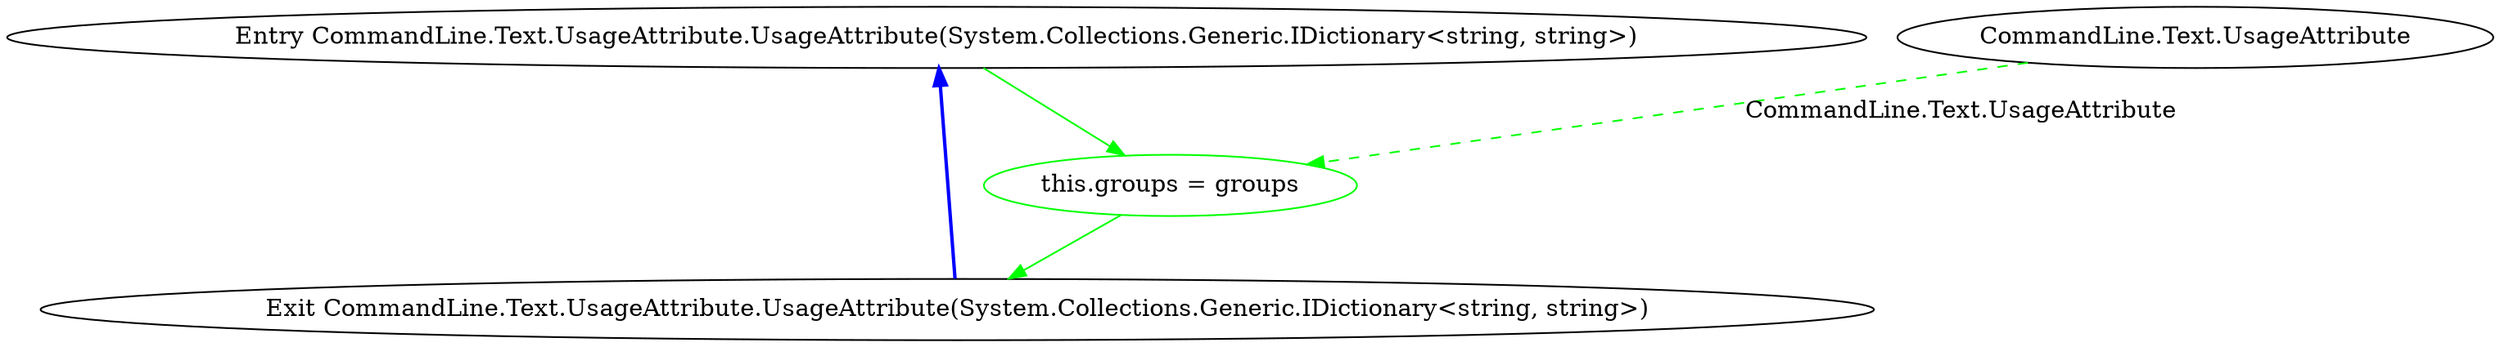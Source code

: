 digraph  {
m0_0 [label="Entry CommandLine.Text.UsageAttribute.UsageAttribute(System.Collections.Generic.IDictionary<string, string>)", span="12-12", cluster="CommandLine.Text.UsageAttribute.UsageAttribute(System.Collections.Generic.IDictionary<string, string>)", file="ParserResultExtensions.cs"];
m0_1 [label="this.groups = groups", span="14-14", cluster="CommandLine.Text.UsageAttribute.UsageAttribute(System.Collections.Generic.IDictionary<string, string>)", color=green, community=0, file="ParserResultExtensions.cs"];
m0_2 [label="Exit CommandLine.Text.UsageAttribute.UsageAttribute(System.Collections.Generic.IDictionary<string, string>)", span="12-12", cluster="CommandLine.Text.UsageAttribute.UsageAttribute(System.Collections.Generic.IDictionary<string, string>)", file="ParserResultExtensions.cs"];
m0_5 [label="CommandLine.Text.UsageAttribute", span="", file="ParserResultExtensions.cs"];
m0_0 -> m0_1  [key=0, style=solid, color=green];
m0_1 -> m0_2  [key=0, style=solid, color=green];
m0_2 -> m0_0  [key=0, style=bold, color=blue];
m0_5 -> m0_1  [key=1, style=dashed, color=green, label="CommandLine.Text.UsageAttribute"];
}
